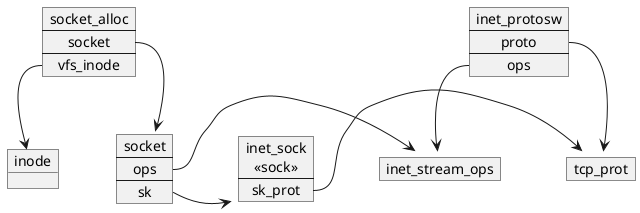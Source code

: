 @startuml
'skinparam linetype polyline 
'skinparam linetype ortho 
skinparam nodesep 50
skinparam ranksep 50

map tcp_prot {
}

map inet_stream_ops{
}

map inet_protosw {
proto *--> tcp_prot 
ops *--> inet_stream_ops 
}

map "inet_sock\n<<sock>>" as sock {
sk_prot *-> tcp_prot
}

map socket {
ops *-> inet_stream_ops
sk *-> sock
}

object inode

map socket_alloc {
socket *--> socket
vfs_inode *--> inode
}
@enduml

